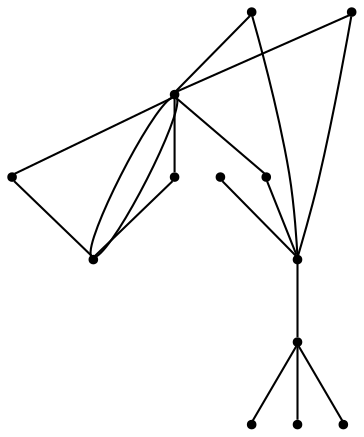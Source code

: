 graph {
  node [shape=point,comment="{\"directed\":false,\"doi\":\"10.1007/978-3-031-49272-3_4\",\"figure\":\"11 (1)\"}"]

  v0 [pos="524.9252893177502,801.426018926182"]
  v1 [pos="523.68340752011,229.54194523818785"]
  v2 [pos="274.3520453409034,667.622875442875"]
  v3 [pos="378.4436143988279,764.4841683783891"]
  v4 [pos="444.92505074831513,439.5726778584906"]
  v5 [pos="658.7080790230734,499.5816039503219"]
  v6 [pos="632.388260642152,785.2360974935652"]
  v7 [pos="762.3808229678308,671.5528458453032"]
  v8 [pos="769.5684443796868,368.0321017526544"]
  v9 [pos="553.6923794907452,439.5726778584906"]
  v10 [pos="388.6660884279429,499.5816039503219"]
  v11 [pos="493.6828053749542,439.5726778584906"]
  v12 [pos="253.26535104843788,410.1351621963696"]

  v0 -- v1 [id="-1",pos="524.9252893177502,801.426018926182 553.6881985522817,799.62578929601 628.7043451483461,784.6235577730522 688.7097462742257,737.1165972630831 748.7192806472558,689.6096049592946 793.7305964683875,609.5978200808565 789.9800244157298,502.0819970666944 786.2252555275039,394.5662376401706 733.7210620953574,259.5463446964651 523.68340752011,229.54194523818785"]
  v12 -- v10 [id="-2",pos="253.26535104843788,410.1351621963696 388.6660884279429,499.5816039503219 388.6660884279429,499.5816039503219 388.6660884279429,499.5816039503219"]
  v2 -- v10 [id="-5",pos="274.3520453409034,667.622875442875 388.6660884279429,499.5816039503219 388.6660884279429,499.5816039503219 388.6660884279429,499.5816039503219"]
  v1 -- v2 [id="-8",pos="523.68340752011,229.54194523818785 268.6428148977626,289.55074415474246 208.63324873052375,499.58166753796024 274.3520453409034,667.622875442875"]
  v1 -- v4 [id="-9",pos="523.68340752011,229.54194523818785 264.8963601951508,417.06952133696893 278.023441864975,523.9600871029421 332.4029531176592,567.0915822159939 386.7907944530618,610.2228229784921 482.4268526386519,589.5947387375154 444.92505074831513,439.5726778584906"]
  v3 -- v1 [id="-10",pos="378.4436143988279,764.4841683783891 283.6493317381705,694.6103593982203 261.14575634828424,612.0982131972289 259.8955603650302,543.3381019610092 258.64118344331246,474.5779907247895 278.64854780515424,419.5699144533413 314.90014576368475,369.56256082699974 351.16010559914247,319.55520720065806 403.6684640726482,274.548576219423 523.68340752011,229.54194523818785"]
  v5 -- v6 [id="-11",pos="658.7080790230734,499.5816039503219 632.388260642152,785.2360974935652 632.388260642152,785.2360974935652 632.388260642152,785.2360974935652"]
  v5 -- v7 [id="-12",pos="658.7080790230734,499.5816039503219 762.3808229678308,671.5528458453032 762.3808229678308,671.5528458453032 762.3808229678308,671.5528458453032"]
  v5 -- v8 [id="-13",pos="658.7080790230734,499.5816039503219 769.5684443796868,368.0321017526544 769.5684443796868,368.0321017526544 769.5684443796868,368.0321017526544"]
  v1 -- v9 [id="-15",pos="523.68340752011,229.54194523818785 591.8901486642334,398.03748681932655 591.8901486642334,398.03748681932655 591.8901486642334,398.03748681932655 591.7484736696025,398.8209501118047 591.7484736696025,398.8209501118047 591.7484736696025,398.8209501118047 553.6923794907452,439.5726778584906 553.6923794907452,439.5726778584906 553.6923794907452,439.5726778584906"]
  v9 -- v11 [id="-18",pos="553.6923794907452,439.5726778584906 561.5477905681603,499.48991057577814 561.5477905681603,499.48991057577814 561.5477905681603,499.48991057577814 561.3644015715195,500.077460354408 561.3644015715195,500.077460354408 561.3644015715195,500.077460354408 560.8018348401462,500.32755053615597 560.8018348401462,500.32755053615597 560.8018348401462,500.32755053615597 486.5650278913872,500.33588051678373 486.5650278913872,500.33588051678373 486.5650278913872,500.33588051678373 486.002429365805,500.0858539226741 486.002429365805,500.0858539226741 486.002429365805,500.0858539226741 485.8190721633731,499.49410735991125 485.8190721633731,499.49410735991125 485.8190721633731,499.49410735991125 493.6828053749542,439.5726778584906 493.6828053749542,439.5726778584906 493.6828053749542,439.5726778584906"]
  v3 -- v10 [id="-21",pos="378.4436143988279,764.4841683783891 388.6660884279429,499.5816039503219 388.6660884279429,499.5816039503219 388.6660884279429,499.5816039503219"]
  v0 -- v10 [id="-27",pos="524.9252893177502,801.426018926182 388.6660884279429,499.5816039503219 388.6660884279429,499.5816039503219 388.6660884279429,499.5816039503219"]
  v10 -- v5 [id="-31",pos="388.6660884279429,499.5816039503219 658.7080790230734,499.5816039503219 658.7080790230734,499.5816039503219 658.7080790230734,499.5816039503219"]
  v4 -- v11 [id="-50",pos="444.92505074831513,439.5726778584906 493.6828053749542,439.5726778584906 493.6828053749542,439.5726778584906 493.6828053749542,439.5726778584906"]
  v11 -- v1 [id="-52",pos="493.6828053749542,439.5726778584906 451.8302998428314,387.5275947726283 451.8302998428314,387.5275947726283 451.8302998428314,387.5275947726283 451.73863713871987,386.756658244911 451.73863713871987,386.756658244911 451.73863713871987,386.756658244911 523.68340752011,229.54194523818785 523.68340752011,229.54194523818785 523.68340752011,229.54194523818785"]
  v11 -- v1 [id="-58",pos="493.6828053749542,439.5726778584906 523.68340752011,229.54194523818785 523.68340752011,229.54194523818785 523.68340752011,229.54194523818785"]
}